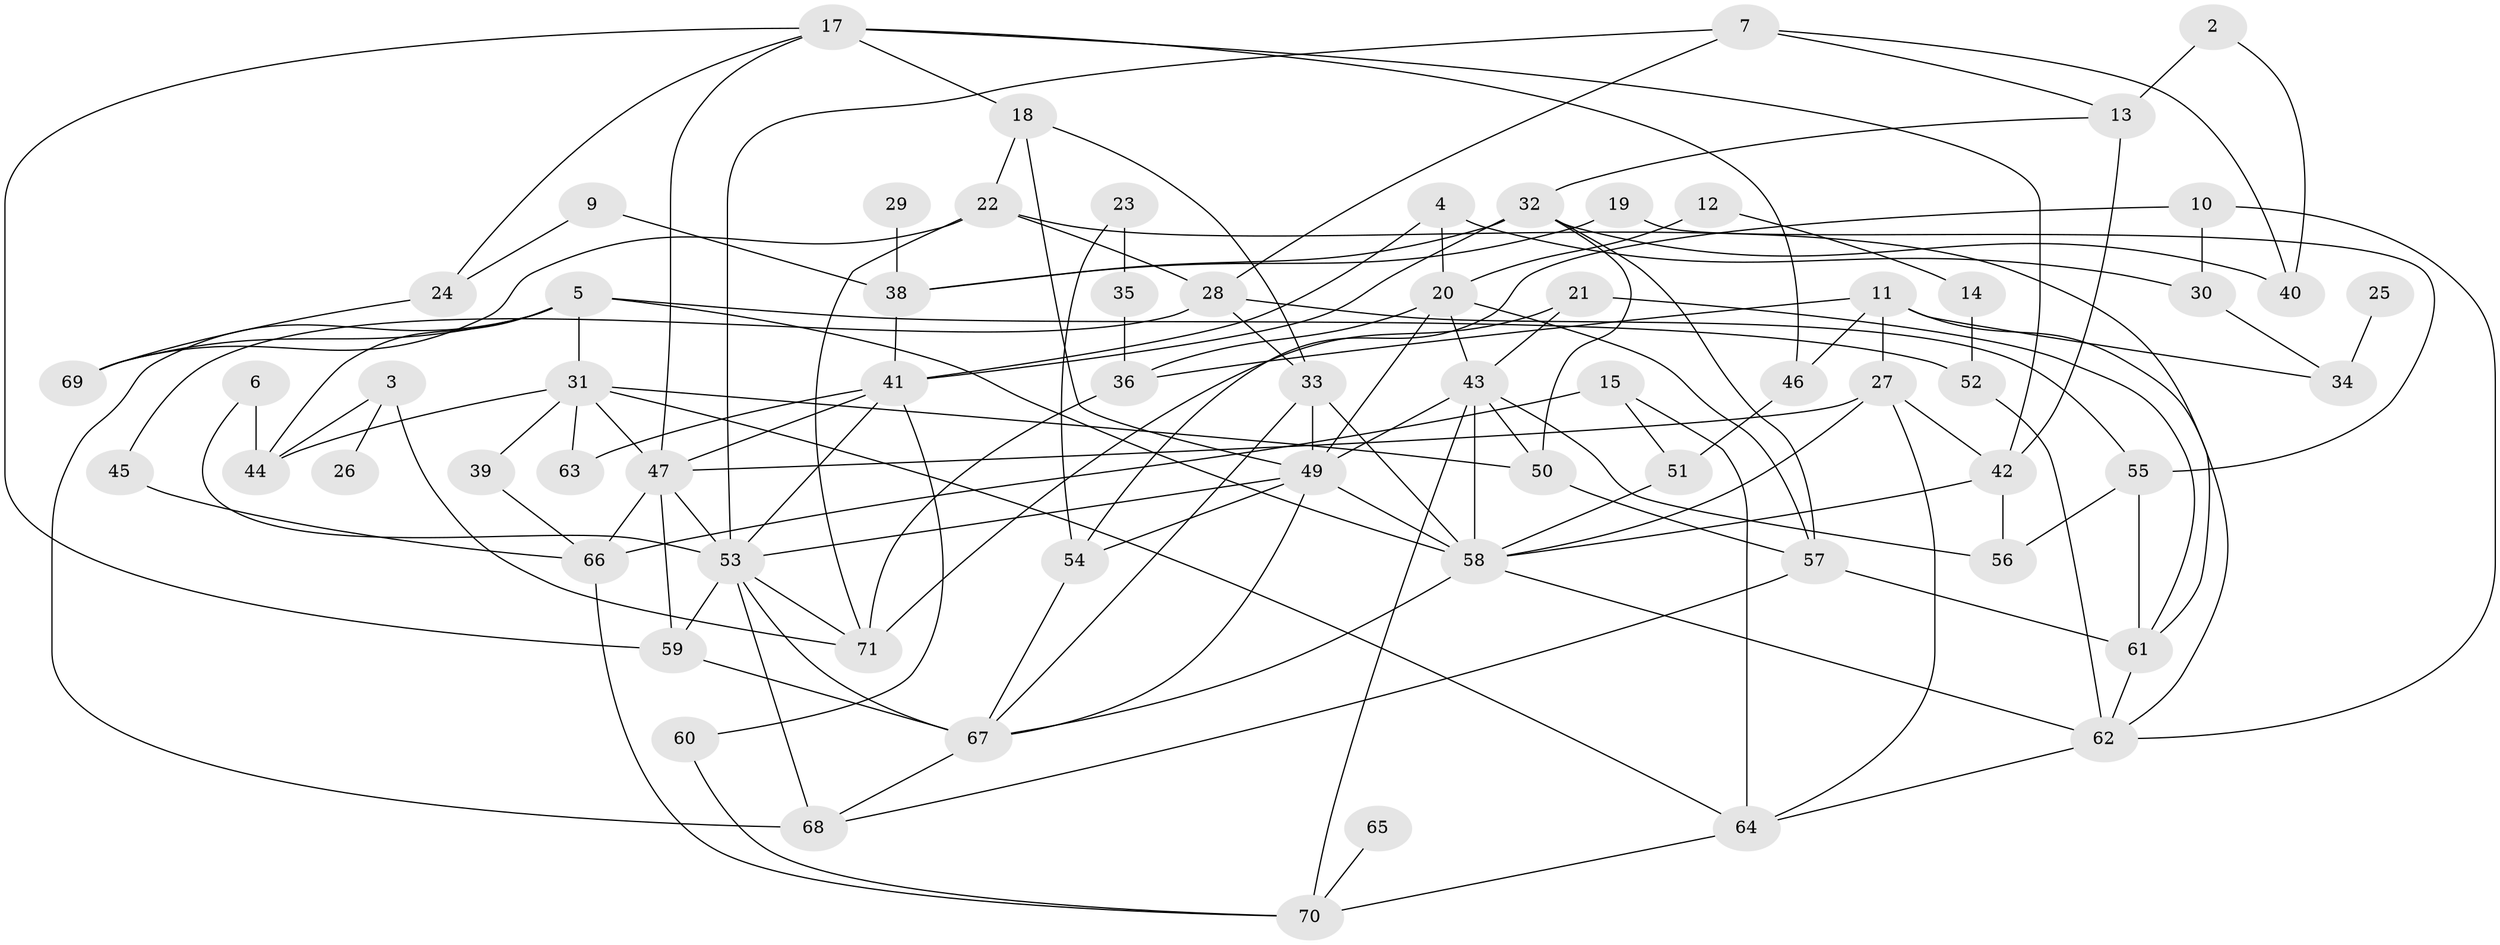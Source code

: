 // original degree distribution, {0: 0.028368794326241134, 1: 0.14184397163120568, 3: 0.2127659574468085, 2: 0.28368794326241137, 4: 0.16312056737588654, 6: 0.05673758865248227, 5: 0.10638297872340426, 7: 0.0070921985815602835}
// Generated by graph-tools (version 1.1) at 2025/00/03/09/25 03:00:53]
// undirected, 66 vertices, 133 edges
graph export_dot {
graph [start="1"]
  node [color=gray90,style=filled];
  2;
  3;
  4;
  5;
  6;
  7;
  9;
  10;
  11;
  12;
  13;
  14;
  15;
  17;
  18;
  19;
  20;
  21;
  22;
  23;
  24;
  25;
  26;
  27;
  28;
  29;
  30;
  31;
  32;
  33;
  34;
  35;
  36;
  38;
  39;
  40;
  41;
  42;
  43;
  44;
  45;
  46;
  47;
  49;
  50;
  51;
  52;
  53;
  54;
  55;
  56;
  57;
  58;
  59;
  60;
  61;
  62;
  63;
  64;
  65;
  66;
  67;
  68;
  69;
  70;
  71;
  2 -- 13 [weight=1.0];
  2 -- 40 [weight=1.0];
  3 -- 26 [weight=1.0];
  3 -- 44 [weight=1.0];
  3 -- 71 [weight=1.0];
  4 -- 20 [weight=1.0];
  4 -- 30 [weight=1.0];
  4 -- 41 [weight=1.0];
  5 -- 31 [weight=1.0];
  5 -- 44 [weight=1.0];
  5 -- 52 [weight=1.0];
  5 -- 58 [weight=1.0];
  5 -- 68 [weight=1.0];
  5 -- 69 [weight=1.0];
  6 -- 44 [weight=1.0];
  6 -- 53 [weight=1.0];
  7 -- 13 [weight=1.0];
  7 -- 28 [weight=1.0];
  7 -- 40 [weight=1.0];
  7 -- 53 [weight=1.0];
  9 -- 24 [weight=1.0];
  9 -- 38 [weight=1.0];
  10 -- 30 [weight=1.0];
  10 -- 54 [weight=1.0];
  10 -- 62 [weight=1.0];
  11 -- 27 [weight=1.0];
  11 -- 34 [weight=1.0];
  11 -- 36 [weight=1.0];
  11 -- 46 [weight=1.0];
  11 -- 62 [weight=1.0];
  12 -- 14 [weight=1.0];
  12 -- 20 [weight=1.0];
  13 -- 32 [weight=1.0];
  13 -- 42 [weight=1.0];
  14 -- 52 [weight=1.0];
  15 -- 51 [weight=1.0];
  15 -- 64 [weight=1.0];
  15 -- 66 [weight=1.0];
  17 -- 18 [weight=1.0];
  17 -- 24 [weight=1.0];
  17 -- 42 [weight=1.0];
  17 -- 46 [weight=1.0];
  17 -- 47 [weight=1.0];
  17 -- 59 [weight=1.0];
  18 -- 22 [weight=1.0];
  18 -- 33 [weight=1.0];
  18 -- 49 [weight=1.0];
  19 -- 38 [weight=1.0];
  19 -- 55 [weight=1.0];
  20 -- 36 [weight=1.0];
  20 -- 43 [weight=1.0];
  20 -- 49 [weight=1.0];
  20 -- 57 [weight=1.0];
  21 -- 43 [weight=1.0];
  21 -- 61 [weight=1.0];
  21 -- 71 [weight=1.0];
  22 -- 28 [weight=2.0];
  22 -- 61 [weight=1.0];
  22 -- 69 [weight=1.0];
  22 -- 71 [weight=1.0];
  23 -- 35 [weight=1.0];
  23 -- 54 [weight=1.0];
  24 -- 69 [weight=1.0];
  25 -- 34 [weight=1.0];
  27 -- 42 [weight=1.0];
  27 -- 47 [weight=1.0];
  27 -- 58 [weight=1.0];
  27 -- 64 [weight=1.0];
  28 -- 33 [weight=1.0];
  28 -- 45 [weight=1.0];
  28 -- 55 [weight=1.0];
  29 -- 38 [weight=1.0];
  30 -- 34 [weight=1.0];
  31 -- 39 [weight=1.0];
  31 -- 44 [weight=1.0];
  31 -- 47 [weight=1.0];
  31 -- 50 [weight=1.0];
  31 -- 63 [weight=1.0];
  31 -- 64 [weight=1.0];
  32 -- 38 [weight=1.0];
  32 -- 40 [weight=1.0];
  32 -- 41 [weight=1.0];
  32 -- 50 [weight=1.0];
  32 -- 57 [weight=1.0];
  33 -- 49 [weight=2.0];
  33 -- 58 [weight=1.0];
  33 -- 67 [weight=1.0];
  35 -- 36 [weight=1.0];
  36 -- 71 [weight=1.0];
  38 -- 41 [weight=1.0];
  39 -- 66 [weight=1.0];
  41 -- 47 [weight=1.0];
  41 -- 53 [weight=1.0];
  41 -- 60 [weight=1.0];
  41 -- 63 [weight=1.0];
  42 -- 56 [weight=1.0];
  42 -- 58 [weight=1.0];
  43 -- 49 [weight=1.0];
  43 -- 50 [weight=1.0];
  43 -- 56 [weight=1.0];
  43 -- 58 [weight=1.0];
  43 -- 70 [weight=1.0];
  45 -- 66 [weight=1.0];
  46 -- 51 [weight=1.0];
  47 -- 53 [weight=1.0];
  47 -- 59 [weight=1.0];
  47 -- 66 [weight=1.0];
  49 -- 53 [weight=1.0];
  49 -- 54 [weight=1.0];
  49 -- 58 [weight=1.0];
  49 -- 67 [weight=1.0];
  50 -- 57 [weight=1.0];
  51 -- 58 [weight=1.0];
  52 -- 62 [weight=1.0];
  53 -- 59 [weight=1.0];
  53 -- 67 [weight=2.0];
  53 -- 68 [weight=1.0];
  53 -- 71 [weight=1.0];
  54 -- 67 [weight=1.0];
  55 -- 56 [weight=1.0];
  55 -- 61 [weight=1.0];
  57 -- 61 [weight=1.0];
  57 -- 68 [weight=1.0];
  58 -- 62 [weight=1.0];
  58 -- 67 [weight=1.0];
  59 -- 67 [weight=1.0];
  60 -- 70 [weight=1.0];
  61 -- 62 [weight=1.0];
  62 -- 64 [weight=1.0];
  64 -- 70 [weight=1.0];
  65 -- 70 [weight=1.0];
  66 -- 70 [weight=1.0];
  67 -- 68 [weight=1.0];
}
